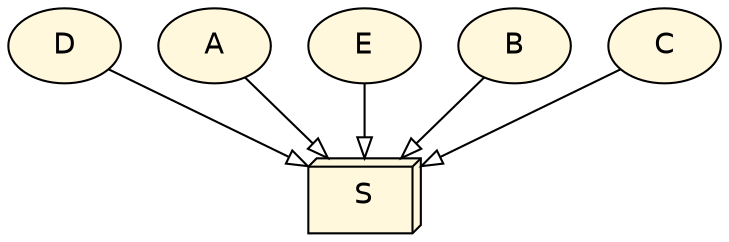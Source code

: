 digraph {
"8f3f61ed-0974-4f21-9114-1c6f1310e3e1" [label="D", shape=ellipse, style=filled, fillcolor=cornsilk, fontname=Helvetica];
"8f3f61ed-0974-4f21-9114-1c6f1310e3e1" -> "86286563-a045-46e6-8f4d-8c6eb210499d" [taillabel="", arrowhead=onormal, fontname=Helvetica];
"86286563-a045-46e6-8f4d-8c6eb210499d" [label="S", shape=box3d, style=filled, fillcolor=cornsilk, fontname=Helvetica];
"3df82b49-3c60-4a35-820a-a36781fd7e67" [label="A", shape=ellipse, style=filled, fillcolor=cornsilk, fontname=Helvetica];
"3df82b49-3c60-4a35-820a-a36781fd7e67" -> "86286563-a045-46e6-8f4d-8c6eb210499d" [taillabel="", arrowhead=onormal, fontname=Helvetica];
"87408465-6af4-4237-889b-467e107d6959" [label="E", shape=ellipse, style=filled, fillcolor=cornsilk, fontname=Helvetica];
"87408465-6af4-4237-889b-467e107d6959" -> "86286563-a045-46e6-8f4d-8c6eb210499d" [taillabel="", arrowhead=onormal, fontname=Helvetica];
"b9de3653-16a2-41ce-b6b1-42c7e1aa9fb0" [label="B", shape=ellipse, style=filled, fillcolor=cornsilk, fontname=Helvetica];
"b9de3653-16a2-41ce-b6b1-42c7e1aa9fb0" -> "86286563-a045-46e6-8f4d-8c6eb210499d" [taillabel="", arrowhead=onormal, fontname=Helvetica];
"7c9c1eb3-b101-4c0f-90ae-c90c65c2742d" [label="C", shape=ellipse, style=filled, fillcolor=cornsilk, fontname=Helvetica];
"7c9c1eb3-b101-4c0f-90ae-c90c65c2742d" -> "86286563-a045-46e6-8f4d-8c6eb210499d" [taillabel="", arrowhead=onormal, fontname=Helvetica];
}
